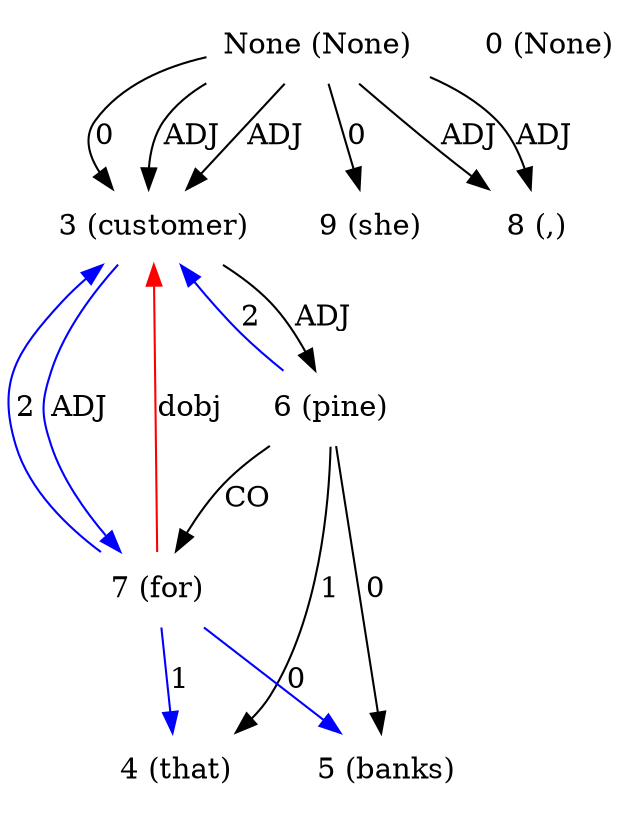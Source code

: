 digraph G{
edge [dir=forward]
node [shape=plaintext]

None [label="None (None)"]
None -> 3 [label="0"]
None [label="None (None)"]
None -> 9 [label="0"]
None -> 3 [label="ADJ"]
None -> 8 [label="ADJ"]
None [label="None (None)"]
None -> 8 [label="ADJ"]
None -> 3 [label="ADJ"]
0 [label="0 (None)"]
3 [label="3 (customer)"]
3 -> 6 [label="ADJ"]
3 -> 7 [label="ADJ", color="blue"]
7 -> 3 [label="dobj", color="red"]
4 [label="4 (that)"]
5 [label="5 (banks)"]
6 [label="6 (pine)"]
6 -> 4 [label="1"]
6 -> 5 [label="0"]
6 -> 3 [label="2", color="blue"]
6 -> 7 [label="CO"]
7 [label="7 (for)"]
7 -> 4 [label="1", color="blue"]
7 -> 5 [label="0", color="blue"]
7 -> 3 [label="2", color="blue"]
8 [label="8 (,)"]
9 [label="9 (she)"]
}
